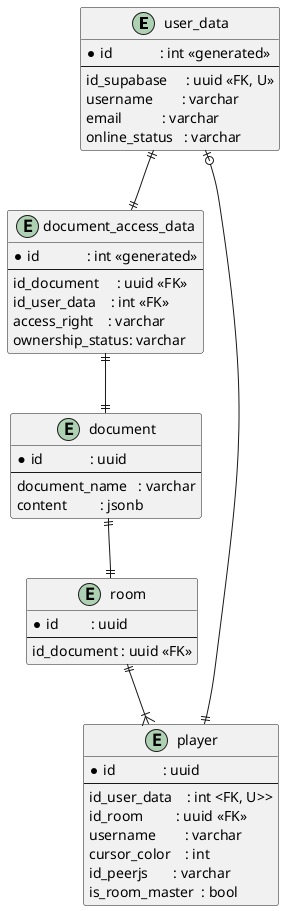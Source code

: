 @startuml collabowrite_erd
entity "user_data" as user_data {
    *id             : int <<generated>>
    --
    id_supabase     : uuid <<FK, U>>
    username        : varchar
    email           : varchar
    online_status   : varchar
}

entity "document_access_data" as document_access_data {
    *id             : int <<generated>>
    --
    id_document     : uuid <<FK>>
    id_user_data    : int <<FK>>
    access_right    : varchar
    ownership_status: varchar
}

entity "document" as document {
    *id             : uuid
    --
    document_name   : varchar
    content         : jsonb
}

entity "room" as room {
    *id         : uuid
    --
    id_document : uuid <<FK>>
}

entity "player" as player {
    *id             : uuid
    --
    id_user_data    : int <FK, U>>
    id_room         : uuid <<FK>>
    username        : varchar
    cursor_color    : int
    id_peerjs       : varchar
    is_room_master  : bool
}


user_data ||--|| document_access_data
user_data |o--|| player
document_access_data ||--|| document
document ||--|| room
room ||--|{ player


@enduml